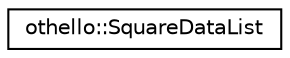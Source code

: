 digraph "Graphical Class Hierarchy"
{
  edge [fontname="Helvetica",fontsize="10",labelfontname="Helvetica",labelfontsize="10"];
  node [fontname="Helvetica",fontsize="10",shape=record];
  rankdir="LR";
  Node1 [label="othello::SquareDataList",height=0.2,width=0.4,color="black", fillcolor="white", style="filled",URL="$d0/df4/classothello_1_1_square_data_list.html"];
}
